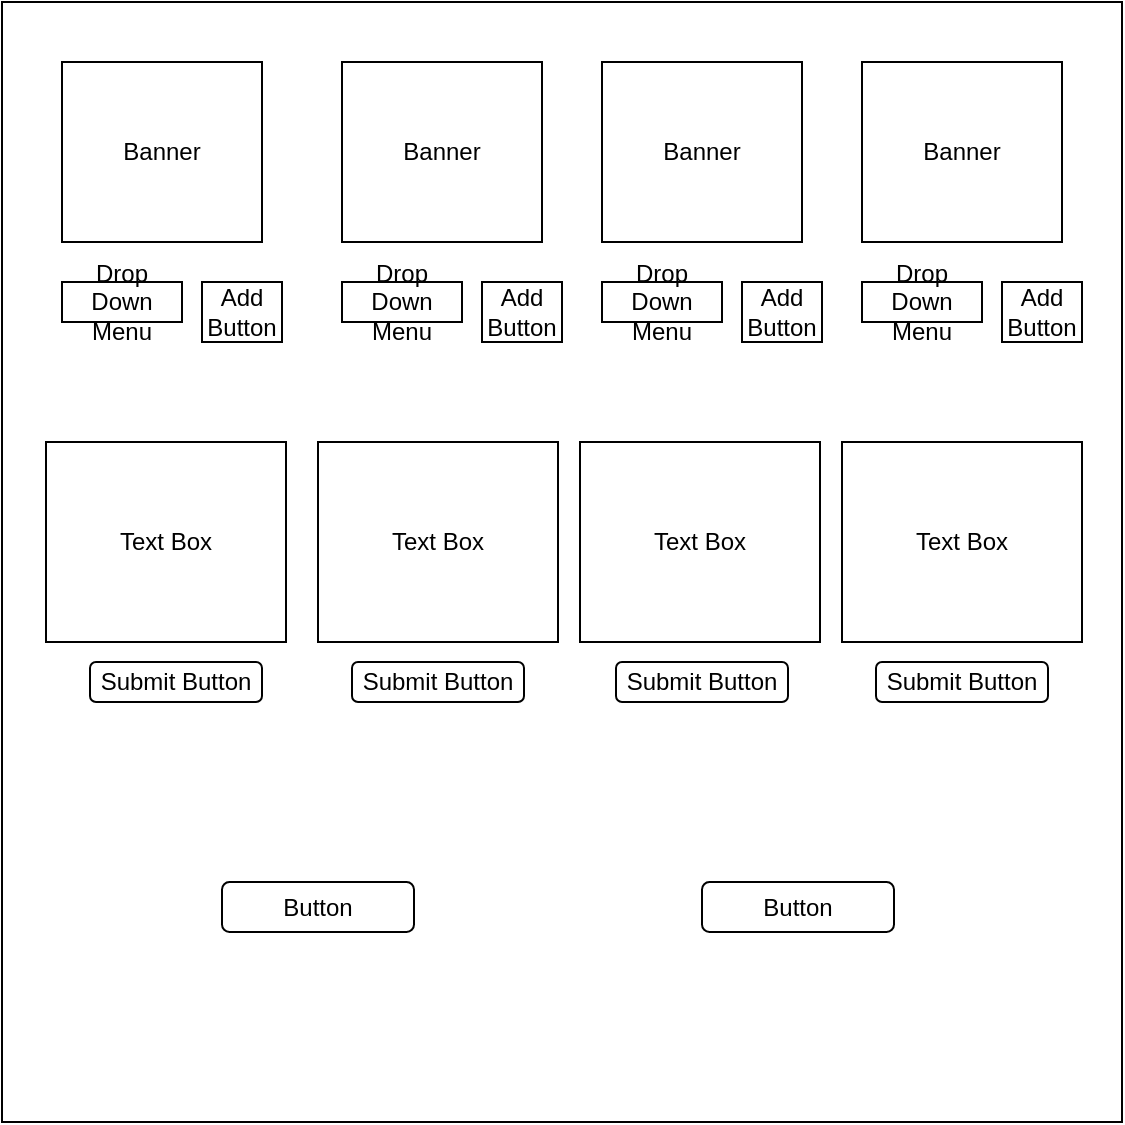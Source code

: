 <mxfile version="18.0.4" type="device"><diagram id="88_p7jEoHvqCzIb7-uUa" name="Page-1"><mxGraphModel dx="1038" dy="539" grid="1" gridSize="10" guides="1" tooltips="1" connect="1" arrows="1" fold="1" page="1" pageScale="1" pageWidth="827" pageHeight="1169" math="0" shadow="0"><root><mxCell id="0"/><mxCell id="1" parent="0"/><mxCell id="e3viZdHwVF0GiIyECka7-1" value="" style="whiteSpace=wrap;html=1;aspect=fixed;" parent="1" vertex="1"><mxGeometry x="120" y="120" width="560" height="560" as="geometry"/></mxCell><mxCell id="e3viZdHwVF0GiIyECka7-16" value="Banner" style="rounded=0;whiteSpace=wrap;html=1;" parent="1" vertex="1"><mxGeometry x="150" y="150" width="100" height="90" as="geometry"/></mxCell><mxCell id="e3viZdHwVF0GiIyECka7-20" value="Submit Button" style="rounded=1;whiteSpace=wrap;html=1;" parent="1" vertex="1"><mxGeometry x="164" y="450" width="86" height="20" as="geometry"/></mxCell><mxCell id="e3viZdHwVF0GiIyECka7-21" value="Button" style="rounded=1;whiteSpace=wrap;html=1;" parent="1" vertex="1"><mxGeometry x="230" y="560" width="96" height="25" as="geometry"/></mxCell><mxCell id="Is-uCjPVD9HsfkhGOiQY-1" value="Text Box" style="rounded=0;whiteSpace=wrap;html=1;" vertex="1" parent="1"><mxGeometry x="142" y="340" width="120" height="100" as="geometry"/></mxCell><mxCell id="Is-uCjPVD9HsfkhGOiQY-4" value="Banner" style="rounded=0;whiteSpace=wrap;html=1;" vertex="1" parent="1"><mxGeometry x="290" y="150" width="100" height="90" as="geometry"/></mxCell><mxCell id="Is-uCjPVD9HsfkhGOiQY-5" value="Banner" style="rounded=0;whiteSpace=wrap;html=1;" vertex="1" parent="1"><mxGeometry x="420" y="150" width="100" height="90" as="geometry"/></mxCell><mxCell id="Is-uCjPVD9HsfkhGOiQY-6" value="Banner" style="rounded=0;whiteSpace=wrap;html=1;" vertex="1" parent="1"><mxGeometry x="550" y="150" width="100" height="90" as="geometry"/></mxCell><mxCell id="Is-uCjPVD9HsfkhGOiQY-7" value="Drop Down &lt;br&gt;Menu" style="rounded=0;whiteSpace=wrap;html=1;" vertex="1" parent="1"><mxGeometry x="150" y="260" width="60" height="20" as="geometry"/></mxCell><mxCell id="Is-uCjPVD9HsfkhGOiQY-12" value="Drop Down &lt;br&gt;Menu" style="rounded=0;whiteSpace=wrap;html=1;" vertex="1" parent="1"><mxGeometry x="290" y="260" width="60" height="20" as="geometry"/></mxCell><mxCell id="Is-uCjPVD9HsfkhGOiQY-13" value="Drop Down &lt;br&gt;Menu" style="rounded=0;whiteSpace=wrap;html=1;" vertex="1" parent="1"><mxGeometry x="420" y="260" width="60" height="20" as="geometry"/></mxCell><mxCell id="Is-uCjPVD9HsfkhGOiQY-14" value="Drop Down &lt;br&gt;Menu" style="rounded=0;whiteSpace=wrap;html=1;" vertex="1" parent="1"><mxGeometry x="550" y="260" width="60" height="20" as="geometry"/></mxCell><mxCell id="Is-uCjPVD9HsfkhGOiQY-15" value="Add Button&lt;br&gt;" style="rounded=0;whiteSpace=wrap;html=1;" vertex="1" parent="1"><mxGeometry x="220" y="260" width="40" height="30" as="geometry"/></mxCell><mxCell id="Is-uCjPVD9HsfkhGOiQY-16" value="Add Button&lt;br&gt;" style="rounded=0;whiteSpace=wrap;html=1;" vertex="1" parent="1"><mxGeometry x="360" y="260" width="40" height="30" as="geometry"/></mxCell><mxCell id="Is-uCjPVD9HsfkhGOiQY-17" value="Add Button&lt;br&gt;" style="rounded=0;whiteSpace=wrap;html=1;" vertex="1" parent="1"><mxGeometry x="490" y="260" width="40" height="30" as="geometry"/></mxCell><mxCell id="Is-uCjPVD9HsfkhGOiQY-18" value="Add Button&lt;br&gt;" style="rounded=0;whiteSpace=wrap;html=1;" vertex="1" parent="1"><mxGeometry x="620" y="260" width="40" height="30" as="geometry"/></mxCell><mxCell id="Is-uCjPVD9HsfkhGOiQY-20" value="Text Box" style="rounded=0;whiteSpace=wrap;html=1;" vertex="1" parent="1"><mxGeometry x="278" y="340" width="120" height="100" as="geometry"/></mxCell><mxCell id="Is-uCjPVD9HsfkhGOiQY-21" value="Text Box" style="rounded=0;whiteSpace=wrap;html=1;" vertex="1" parent="1"><mxGeometry x="409" y="340" width="120" height="100" as="geometry"/></mxCell><mxCell id="Is-uCjPVD9HsfkhGOiQY-22" value="Text Box" style="rounded=0;whiteSpace=wrap;html=1;" vertex="1" parent="1"><mxGeometry x="540" y="340" width="120" height="100" as="geometry"/></mxCell><mxCell id="Is-uCjPVD9HsfkhGOiQY-23" value="Submit Button" style="rounded=1;whiteSpace=wrap;html=1;" vertex="1" parent="1"><mxGeometry x="295" y="450" width="86" height="20" as="geometry"/></mxCell><mxCell id="Is-uCjPVD9HsfkhGOiQY-24" value="Submit Button" style="rounded=1;whiteSpace=wrap;html=1;" vertex="1" parent="1"><mxGeometry x="427" y="450" width="86" height="20" as="geometry"/></mxCell><mxCell id="Is-uCjPVD9HsfkhGOiQY-25" value="Submit Button" style="rounded=1;whiteSpace=wrap;html=1;" vertex="1" parent="1"><mxGeometry x="557" y="450" width="86" height="20" as="geometry"/></mxCell><mxCell id="Is-uCjPVD9HsfkhGOiQY-26" value="Button" style="rounded=1;whiteSpace=wrap;html=1;" vertex="1" parent="1"><mxGeometry x="470" y="560" width="96" height="25" as="geometry"/></mxCell></root></mxGraphModel></diagram></mxfile>